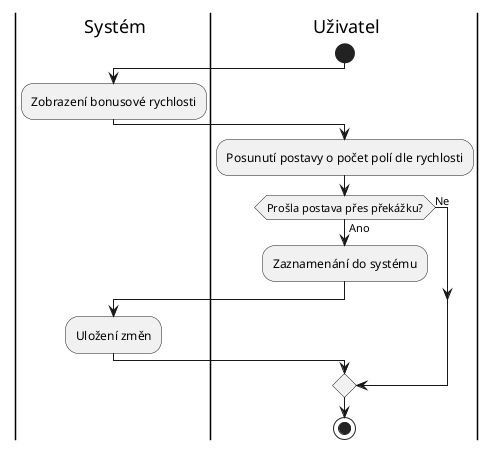 @startuml movement
|s| Systém
|u| Uživatel

|u|
start

|s|
:Zobrazení bonusové rychlosti;

|u|
:Posunutí postavy o počet polí dle rychlosti;

if (Prošla postava přes překážku?) then (Ano)
    :Zaznamenání do systému;
    |s|
    :Uložení změn;
else (Ne)
endif

|u|
stop
@enduml